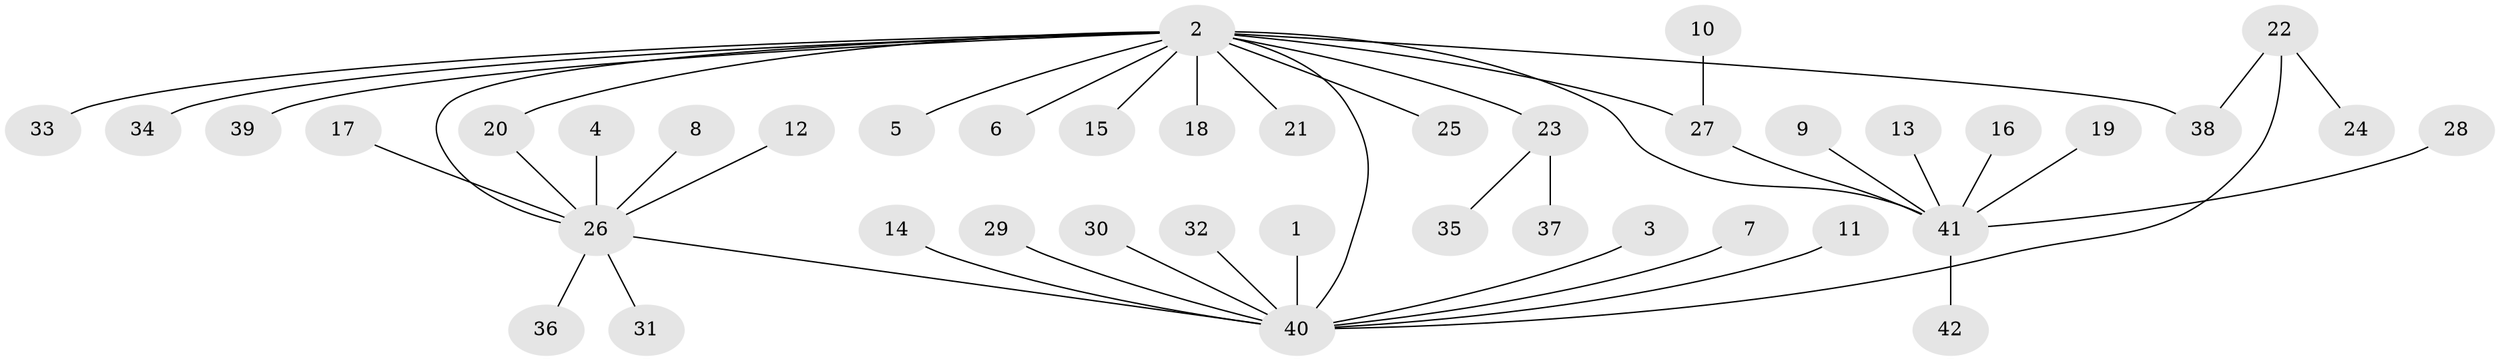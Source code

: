 // original degree distribution, {6: 0.012048192771084338, 14: 0.012048192771084338, 13: 0.012048192771084338, 11: 0.012048192771084338, 1: 0.5783132530120482, 9: 0.012048192771084338, 4: 0.04819277108433735, 3: 0.060240963855421686, 2: 0.25301204819277107}
// Generated by graph-tools (version 1.1) at 2025/26/03/09/25 03:26:00]
// undirected, 42 vertices, 45 edges
graph export_dot {
graph [start="1"]
  node [color=gray90,style=filled];
  1;
  2;
  3;
  4;
  5;
  6;
  7;
  8;
  9;
  10;
  11;
  12;
  13;
  14;
  15;
  16;
  17;
  18;
  19;
  20;
  21;
  22;
  23;
  24;
  25;
  26;
  27;
  28;
  29;
  30;
  31;
  32;
  33;
  34;
  35;
  36;
  37;
  38;
  39;
  40;
  41;
  42;
  1 -- 40 [weight=1.0];
  2 -- 5 [weight=1.0];
  2 -- 6 [weight=1.0];
  2 -- 15 [weight=1.0];
  2 -- 18 [weight=1.0];
  2 -- 20 [weight=1.0];
  2 -- 21 [weight=1.0];
  2 -- 23 [weight=1.0];
  2 -- 25 [weight=2.0];
  2 -- 26 [weight=1.0];
  2 -- 27 [weight=1.0];
  2 -- 33 [weight=1.0];
  2 -- 34 [weight=1.0];
  2 -- 38 [weight=1.0];
  2 -- 39 [weight=1.0];
  2 -- 40 [weight=1.0];
  2 -- 41 [weight=1.0];
  3 -- 40 [weight=1.0];
  4 -- 26 [weight=1.0];
  7 -- 40 [weight=1.0];
  8 -- 26 [weight=1.0];
  9 -- 41 [weight=1.0];
  10 -- 27 [weight=1.0];
  11 -- 40 [weight=1.0];
  12 -- 26 [weight=1.0];
  13 -- 41 [weight=1.0];
  14 -- 40 [weight=1.0];
  16 -- 41 [weight=1.0];
  17 -- 26 [weight=1.0];
  19 -- 41 [weight=1.0];
  20 -- 26 [weight=1.0];
  22 -- 24 [weight=1.0];
  22 -- 38 [weight=1.0];
  22 -- 40 [weight=1.0];
  23 -- 35 [weight=1.0];
  23 -- 37 [weight=1.0];
  26 -- 31 [weight=1.0];
  26 -- 36 [weight=1.0];
  26 -- 40 [weight=1.0];
  27 -- 41 [weight=1.0];
  28 -- 41 [weight=1.0];
  29 -- 40 [weight=1.0];
  30 -- 40 [weight=1.0];
  32 -- 40 [weight=1.0];
  41 -- 42 [weight=1.0];
}
